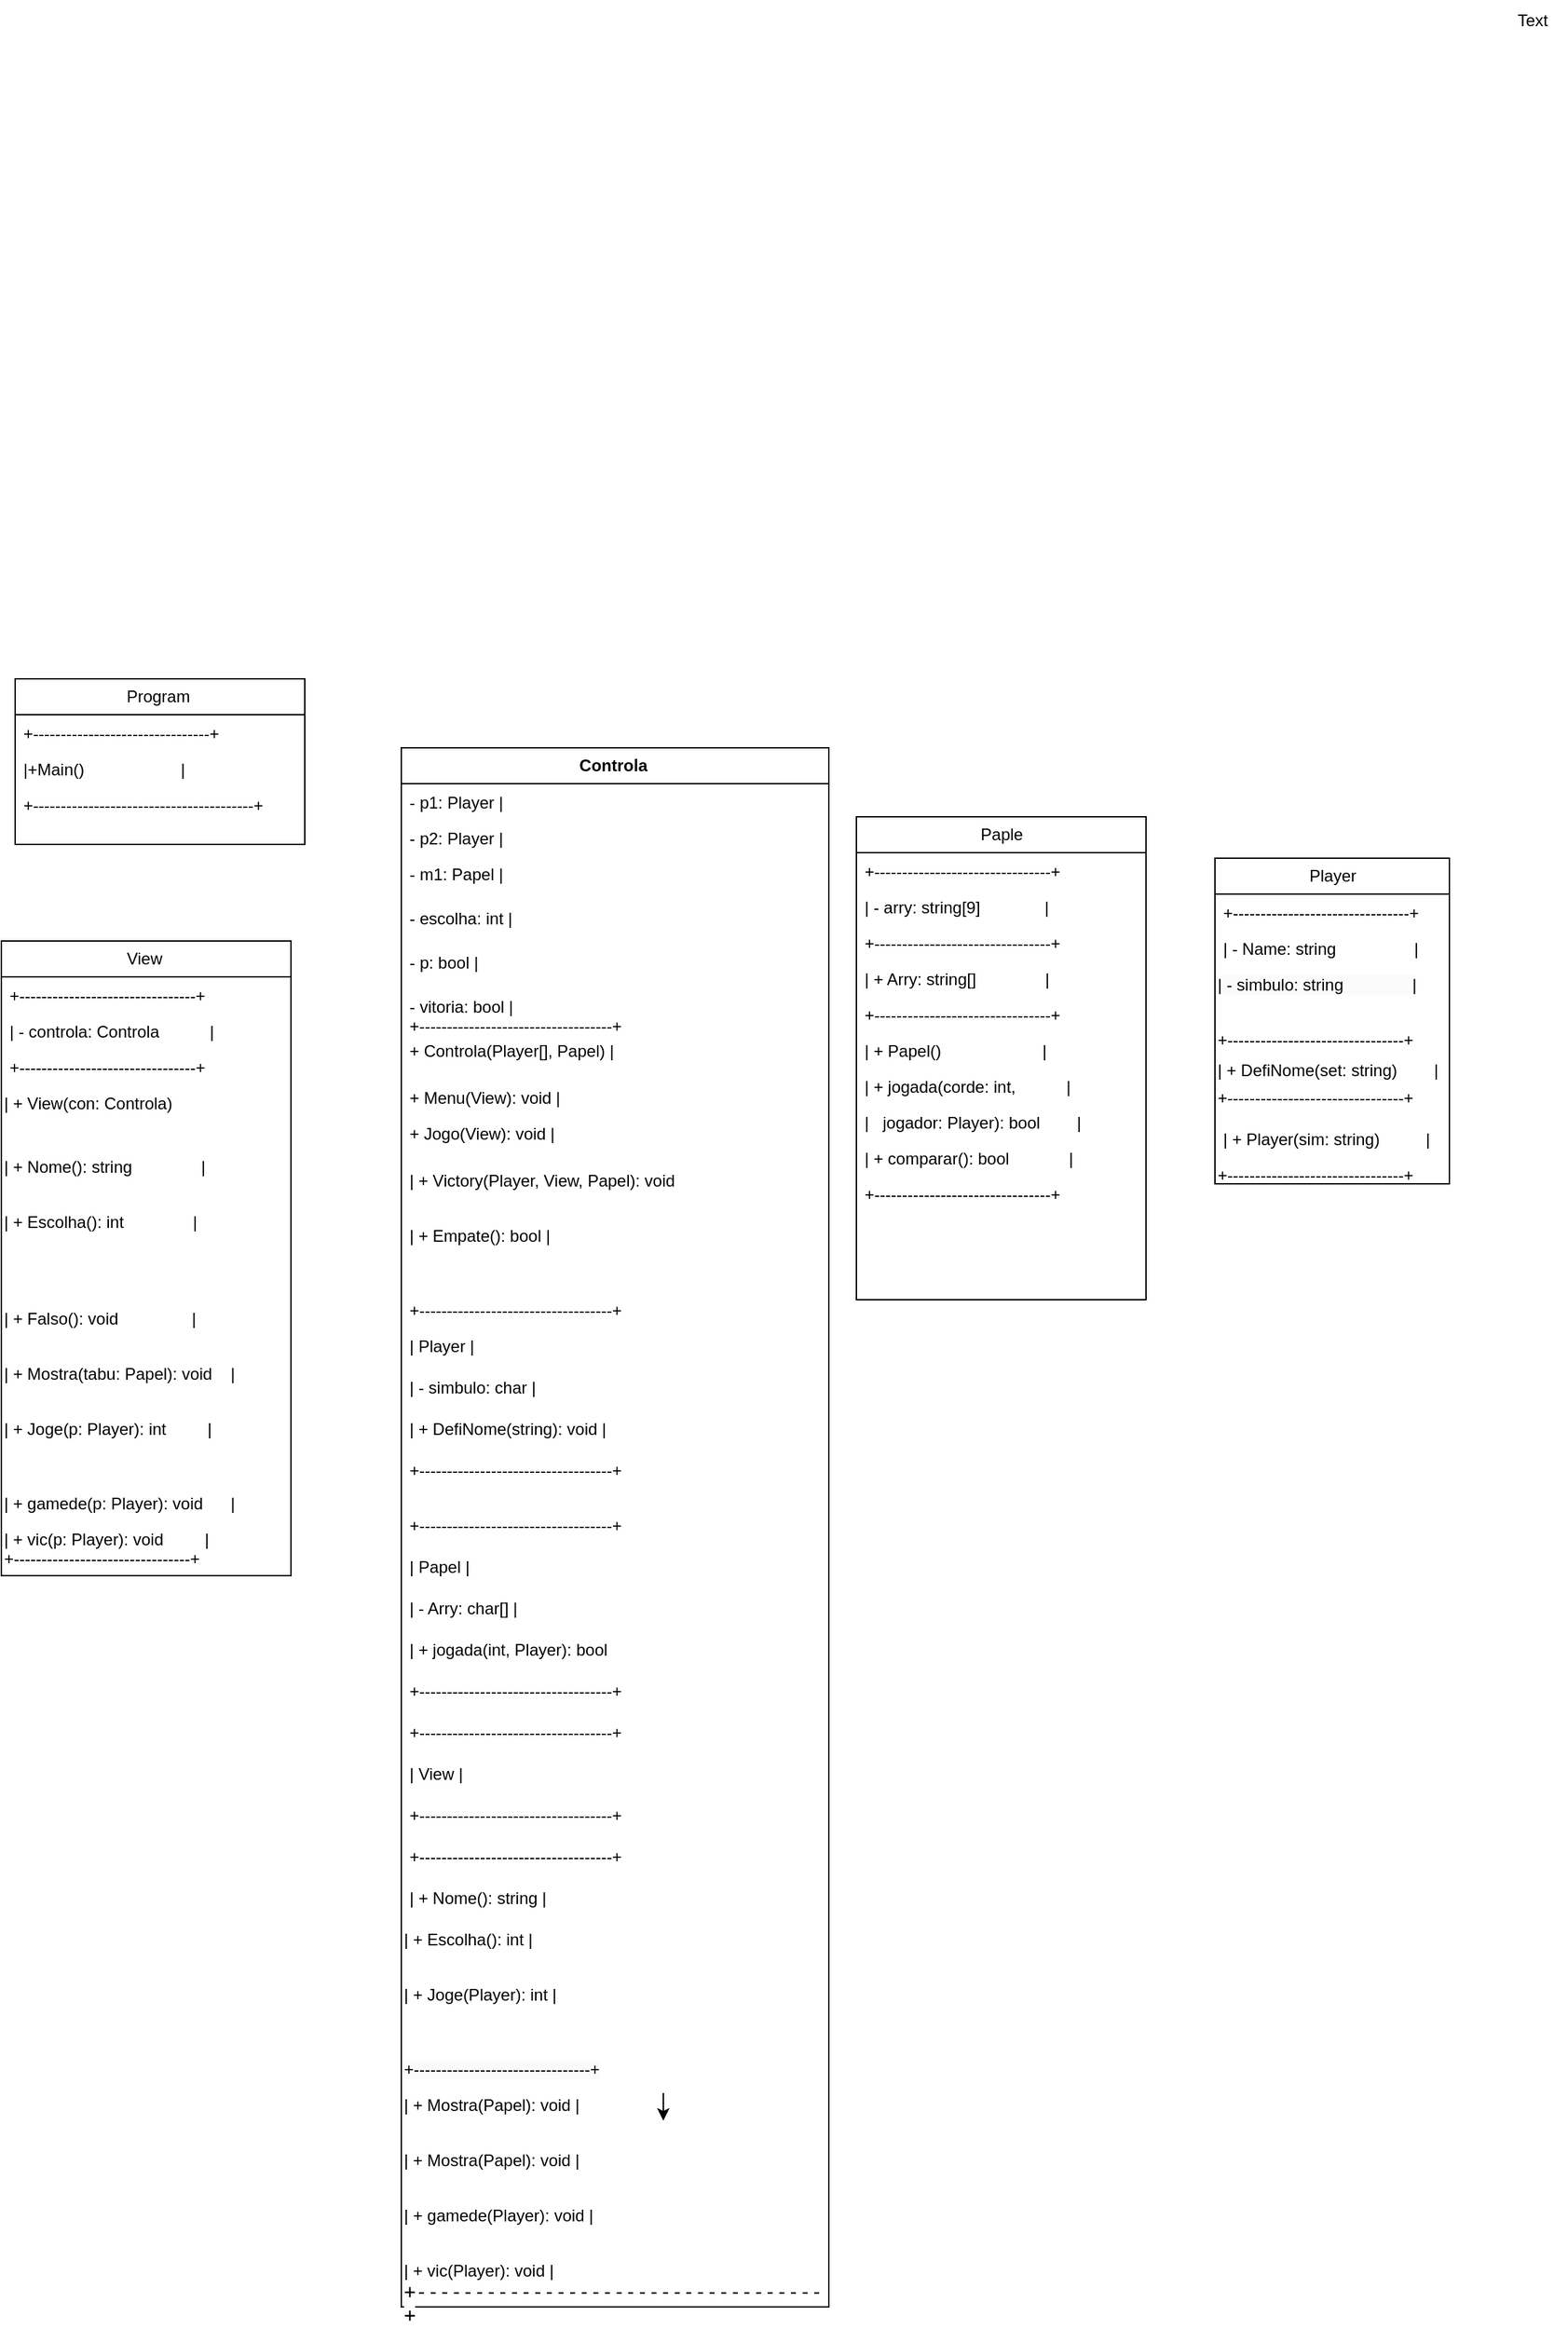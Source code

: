 <mxfile version="23.1.6" type="device">
  <diagram name="Página-1" id="Tpa8nJgiLnycy8y-Sa2b">
    <mxGraphModel dx="1867" dy="3171" grid="1" gridSize="10" guides="1" tooltips="1" connect="1" arrows="1" fold="1" page="1" pageScale="1" pageWidth="827" pageHeight="1169" math="0" shadow="0">
      <root>
        <mxCell id="0" />
        <mxCell id="1" parent="0" />
        <mxCell id="evB92wIl7mGRJdlGN25G-73" value="Controla&amp;nbsp;" style="swimlane;fontStyle=1;childLayout=stackLayout;horizontal=1;startSize=26;fillColor=none;horizontalStack=0;resizeParent=1;resizeParentMax=0;resizeLast=0;collapsible=1;marginBottom=0;html=1;" vertex="1" parent="1">
          <mxGeometry x="580" y="-640" width="310" height="1130" as="geometry" />
        </mxCell>
        <mxCell id="evB92wIl7mGRJdlGN25G-74" value="- p1: Player |" style="text;strokeColor=none;fillColor=none;align=left;verticalAlign=top;spacingLeft=4;spacingRight=4;overflow=hidden;rotatable=0;points=[[0,0.5],[1,0.5]];portConstraint=eastwest;whiteSpace=wrap;html=1;" vertex="1" parent="evB92wIl7mGRJdlGN25G-73">
          <mxGeometry y="26" width="310" height="26" as="geometry" />
        </mxCell>
        <mxCell id="evB92wIl7mGRJdlGN25G-75" value="- p2: Player |" style="text;strokeColor=none;fillColor=none;align=left;verticalAlign=top;spacingLeft=4;spacingRight=4;overflow=hidden;rotatable=0;points=[[0,0.5],[1,0.5]];portConstraint=eastwest;whiteSpace=wrap;html=1;" vertex="1" parent="evB92wIl7mGRJdlGN25G-73">
          <mxGeometry y="52" width="310" height="26" as="geometry" />
        </mxCell>
        <mxCell id="evB92wIl7mGRJdlGN25G-78" value="- m1: Papel |" style="text;strokeColor=none;fillColor=none;align=left;verticalAlign=top;spacingLeft=4;spacingRight=4;overflow=hidden;rotatable=0;points=[[0,0.5],[1,0.5]];portConstraint=eastwest;whiteSpace=wrap;html=1;" vertex="1" parent="evB92wIl7mGRJdlGN25G-73">
          <mxGeometry y="78" width="310" height="32" as="geometry" />
        </mxCell>
        <mxCell id="evB92wIl7mGRJdlGN25G-79" value="- escolha: int |" style="text;strokeColor=none;fillColor=none;align=left;verticalAlign=top;spacingLeft=4;spacingRight=4;overflow=hidden;rotatable=0;points=[[0,0.5],[1,0.5]];portConstraint=eastwest;whiteSpace=wrap;html=1;" vertex="1" parent="evB92wIl7mGRJdlGN25G-73">
          <mxGeometry y="110" width="310" height="32" as="geometry" />
        </mxCell>
        <mxCell id="evB92wIl7mGRJdlGN25G-80" value="- p: bool |" style="text;strokeColor=none;fillColor=none;align=left;verticalAlign=top;spacingLeft=4;spacingRight=4;overflow=hidden;rotatable=0;points=[[0,0.5],[1,0.5]];portConstraint=eastwest;whiteSpace=wrap;html=1;" vertex="1" parent="evB92wIl7mGRJdlGN25G-73">
          <mxGeometry y="142" width="310" height="32" as="geometry" />
        </mxCell>
        <mxCell id="evB92wIl7mGRJdlGN25G-77" value="- vitoria: bool |&lt;br&gt;+-----------------------------------+" style="text;strokeColor=none;fillColor=none;align=left;verticalAlign=top;spacingLeft=4;spacingRight=4;overflow=hidden;rotatable=0;points=[[0,0.5],[1,0.5]];portConstraint=eastwest;whiteSpace=wrap;html=1;" vertex="1" parent="evB92wIl7mGRJdlGN25G-73">
          <mxGeometry y="174" width="310" height="32" as="geometry" />
        </mxCell>
        <mxCell id="evB92wIl7mGRJdlGN25G-81" value="+ Controla(Player[], Papel) |" style="text;strokeColor=none;fillColor=none;align=left;verticalAlign=top;spacingLeft=4;spacingRight=4;overflow=hidden;rotatable=0;points=[[0,0.5],[1,0.5]];portConstraint=eastwest;whiteSpace=wrap;html=1;" vertex="1" parent="evB92wIl7mGRJdlGN25G-73">
          <mxGeometry y="206" width="310" height="34" as="geometry" />
        </mxCell>
        <mxCell id="evB92wIl7mGRJdlGN25G-83" value="+ Menu(View): void |" style="text;strokeColor=none;fillColor=none;align=left;verticalAlign=top;spacingLeft=4;spacingRight=4;overflow=hidden;rotatable=0;points=[[0,0.5],[1,0.5]];portConstraint=eastwest;whiteSpace=wrap;html=1;" vertex="1" parent="evB92wIl7mGRJdlGN25G-73">
          <mxGeometry y="240" width="310" height="26" as="geometry" />
        </mxCell>
        <mxCell id="evB92wIl7mGRJdlGN25G-84" value="+ Jogo(View): void |" style="text;strokeColor=none;fillColor=none;align=left;verticalAlign=top;spacingLeft=4;spacingRight=4;overflow=hidden;rotatable=0;points=[[0,0.5],[1,0.5]];portConstraint=eastwest;whiteSpace=wrap;html=1;" vertex="1" parent="evB92wIl7mGRJdlGN25G-73">
          <mxGeometry y="266" width="310" height="34" as="geometry" />
        </mxCell>
        <mxCell id="evB92wIl7mGRJdlGN25G-82" value="| + Victory(Player, View, Papel): void&amp;nbsp;" style="text;strokeColor=none;fillColor=none;align=left;verticalAlign=top;spacingLeft=4;spacingRight=4;overflow=hidden;rotatable=0;points=[[0,0.5],[1,0.5]];portConstraint=eastwest;whiteSpace=wrap;html=1;" vertex="1" parent="evB92wIl7mGRJdlGN25G-73">
          <mxGeometry y="300" width="310" height="40" as="geometry" />
        </mxCell>
        <mxCell id="evB92wIl7mGRJdlGN25G-86" value="| + Empate(): bool |" style="text;strokeColor=none;fillColor=none;align=left;verticalAlign=top;spacingLeft=4;spacingRight=4;overflow=hidden;rotatable=0;points=[[0,0.5],[1,0.5]];portConstraint=eastwest;whiteSpace=wrap;html=1;" vertex="1" parent="evB92wIl7mGRJdlGN25G-73">
          <mxGeometry y="340" width="310" height="54" as="geometry" />
        </mxCell>
        <mxCell id="evB92wIl7mGRJdlGN25G-85" value="+-----------------------------------+&lt;br style=&quot;border-color: var(--border-color); font-family: &amp;quot;Söhne Mono&amp;quot;, Monaco, &amp;quot;Andale Mono&amp;quot;, &amp;quot;Ubuntu Mono&amp;quot;, monospace; font-size: 14px;&quot;&gt;&lt;br style=&quot;border-color: var(--border-color); font-family: &amp;quot;Söhne Mono&amp;quot;, Monaco, &amp;quot;Andale Mono&amp;quot;, &amp;quot;Ubuntu Mono&amp;quot;, monospace; font-size: 14px;&quot;&gt;&lt;span style=&quot;font-family: &amp;quot;Söhne Mono&amp;quot;, Monaco, &amp;quot;Andale Mono&amp;quot;, &amp;quot;Ubuntu Mono&amp;quot;, monospace; font-size: 14px; background-color: rgb(255, 255, 255);&quot;&gt;+-----------------------------------+&lt;/span&gt;" style="text;strokeColor=none;fillColor=none;align=left;verticalAlign=top;spacingLeft=4;spacingRight=4;overflow=hidden;rotatable=0;points=[[0,0.5],[1,0.5]];portConstraint=eastwest;whiteSpace=wrap;html=1;" vertex="1" parent="evB92wIl7mGRJdlGN25G-73">
          <mxGeometry y="394" width="310" height="26" as="geometry" />
        </mxCell>
        <mxCell id="evB92wIl7mGRJdlGN25G-92" value="| Player |" style="text;strokeColor=none;fillColor=none;align=left;verticalAlign=top;spacingLeft=4;spacingRight=4;overflow=hidden;rotatable=0;points=[[0,0.5],[1,0.5]];portConstraint=eastwest;whiteSpace=wrap;html=1;" vertex="1" parent="evB92wIl7mGRJdlGN25G-73">
          <mxGeometry y="420" width="310" height="30" as="geometry" />
        </mxCell>
        <mxCell id="evB92wIl7mGRJdlGN25G-112" value="| - simbulo: char |" style="text;strokeColor=none;fillColor=none;align=left;verticalAlign=top;spacingLeft=4;spacingRight=4;overflow=hidden;rotatable=0;points=[[0,0.5],[1,0.5]];portConstraint=eastwest;whiteSpace=wrap;html=1;" vertex="1" parent="evB92wIl7mGRJdlGN25G-73">
          <mxGeometry y="450" width="310" height="30" as="geometry" />
        </mxCell>
        <mxCell id="evB92wIl7mGRJdlGN25G-109" value="| + DefiNome(string): void |" style="text;strokeColor=none;fillColor=none;align=left;verticalAlign=top;spacingLeft=4;spacingRight=4;overflow=hidden;rotatable=0;points=[[0,0.5],[1,0.5]];portConstraint=eastwest;whiteSpace=wrap;html=1;" vertex="1" parent="evB92wIl7mGRJdlGN25G-73">
          <mxGeometry y="480" width="310" height="30" as="geometry" />
        </mxCell>
        <mxCell id="evB92wIl7mGRJdlGN25G-87" value="+-----------------------------------+" style="text;strokeColor=none;fillColor=none;align=left;verticalAlign=top;spacingLeft=4;spacingRight=4;overflow=hidden;rotatable=0;points=[[0,0.5],[1,0.5]];portConstraint=eastwest;whiteSpace=wrap;html=1;" vertex="1" parent="evB92wIl7mGRJdlGN25G-73">
          <mxGeometry y="510" width="310" height="40" as="geometry" />
        </mxCell>
        <mxCell id="evB92wIl7mGRJdlGN25G-89" value="+-----------------------------------+" style="text;strokeColor=none;fillColor=none;align=left;verticalAlign=top;spacingLeft=4;spacingRight=4;overflow=hidden;rotatable=0;points=[[0,0.5],[1,0.5]];portConstraint=eastwest;whiteSpace=wrap;html=1;" vertex="1" parent="evB92wIl7mGRJdlGN25G-73">
          <mxGeometry y="550" width="310" height="30" as="geometry" />
        </mxCell>
        <mxCell id="evB92wIl7mGRJdlGN25G-110" value="| Papel |" style="text;strokeColor=none;fillColor=none;align=left;verticalAlign=top;spacingLeft=4;spacingRight=4;overflow=hidden;rotatable=0;points=[[0,0.5],[1,0.5]];portConstraint=eastwest;whiteSpace=wrap;html=1;" vertex="1" parent="evB92wIl7mGRJdlGN25G-73">
          <mxGeometry y="580" width="310" height="30" as="geometry" />
        </mxCell>
        <mxCell id="evB92wIl7mGRJdlGN25G-90" value="| - Arry: char[] |" style="text;strokeColor=none;fillColor=none;align=left;verticalAlign=top;spacingLeft=4;spacingRight=4;overflow=hidden;rotatable=0;points=[[0,0.5],[1,0.5]];portConstraint=eastwest;whiteSpace=wrap;html=1;" vertex="1" parent="evB92wIl7mGRJdlGN25G-73">
          <mxGeometry y="610" width="310" height="30" as="geometry" />
        </mxCell>
        <mxCell id="evB92wIl7mGRJdlGN25G-76" value="| + jogada(int, Player): bool&amp;nbsp;" style="text;strokeColor=none;fillColor=none;align=left;verticalAlign=top;spacingLeft=4;spacingRight=4;overflow=hidden;rotatable=0;points=[[0,0.5],[1,0.5]];portConstraint=eastwest;whiteSpace=wrap;html=1;" vertex="1" parent="evB92wIl7mGRJdlGN25G-73">
          <mxGeometry y="640" width="310" height="30" as="geometry" />
        </mxCell>
        <mxCell id="evB92wIl7mGRJdlGN25G-88" value="+-----------------------------------+" style="text;strokeColor=none;fillColor=none;align=left;verticalAlign=top;spacingLeft=4;spacingRight=4;overflow=hidden;rotatable=0;points=[[0,0.5],[1,0.5]];portConstraint=eastwest;whiteSpace=wrap;html=1;" vertex="1" parent="evB92wIl7mGRJdlGN25G-73">
          <mxGeometry y="670" width="310" height="30" as="geometry" />
        </mxCell>
        <mxCell id="evB92wIl7mGRJdlGN25G-91" value="+-----------------------------------+" style="text;strokeColor=none;fillColor=none;align=left;verticalAlign=top;spacingLeft=4;spacingRight=4;overflow=hidden;rotatable=0;points=[[0,0.5],[1,0.5]];portConstraint=eastwest;whiteSpace=wrap;html=1;" vertex="1" parent="evB92wIl7mGRJdlGN25G-73">
          <mxGeometry y="700" width="310" height="30" as="geometry" />
        </mxCell>
        <mxCell id="evB92wIl7mGRJdlGN25G-93" value="| View |" style="text;strokeColor=none;fillColor=none;align=left;verticalAlign=top;spacingLeft=4;spacingRight=4;overflow=hidden;rotatable=0;points=[[0,0.5],[1,0.5]];portConstraint=eastwest;whiteSpace=wrap;html=1;" vertex="1" parent="evB92wIl7mGRJdlGN25G-73">
          <mxGeometry y="730" width="310" height="30" as="geometry" />
        </mxCell>
        <mxCell id="evB92wIl7mGRJdlGN25G-113" value="+-----------------------------------+" style="text;strokeColor=none;fillColor=none;align=left;verticalAlign=top;spacingLeft=4;spacingRight=4;overflow=hidden;rotatable=0;points=[[0,0.5],[1,0.5]];portConstraint=eastwest;whiteSpace=wrap;html=1;" vertex="1" parent="evB92wIl7mGRJdlGN25G-73">
          <mxGeometry y="760" width="310" height="30" as="geometry" />
        </mxCell>
        <mxCell id="evB92wIl7mGRJdlGN25G-111" value="+-----------------------------------+" style="text;strokeColor=none;fillColor=none;align=left;verticalAlign=top;spacingLeft=4;spacingRight=4;overflow=hidden;rotatable=0;points=[[0,0.5],[1,0.5]];portConstraint=eastwest;whiteSpace=wrap;html=1;" vertex="1" parent="evB92wIl7mGRJdlGN25G-73">
          <mxGeometry y="790" width="310" height="30" as="geometry" />
        </mxCell>
        <mxCell id="evB92wIl7mGRJdlGN25G-114" value="| + Nome(): string |" style="text;strokeColor=none;fillColor=none;align=left;verticalAlign=top;spacingLeft=4;spacingRight=4;overflow=hidden;rotatable=0;points=[[0,0.5],[1,0.5]];portConstraint=eastwest;whiteSpace=wrap;html=1;" vertex="1" parent="evB92wIl7mGRJdlGN25G-73">
          <mxGeometry y="820" width="310" height="30" as="geometry" />
        </mxCell>
        <mxCell id="evB92wIl7mGRJdlGN25G-94" value="| + Escolha(): int |" style="text;whiteSpace=wrap;html=1;" vertex="1" parent="evB92wIl7mGRJdlGN25G-73">
          <mxGeometry y="850" width="310" height="40" as="geometry" />
        </mxCell>
        <mxCell id="evB92wIl7mGRJdlGN25G-116" value="| + Joge(Player): int |" style="text;whiteSpace=wrap;html=1;" vertex="1" parent="evB92wIl7mGRJdlGN25G-73">
          <mxGeometry y="890" width="310" height="40" as="geometry" />
        </mxCell>
        <mxCell id="evB92wIl7mGRJdlGN25G-129" value="&#xa;&lt;span style=&quot;color: rgb(0, 0, 0); font-family: Helvetica; font-size: 12px; font-style: normal; font-variant-ligatures: normal; font-variant-caps: normal; font-weight: 400; letter-spacing: normal; orphans: 2; text-align: left; text-indent: 0px; text-transform: none; widows: 2; word-spacing: 0px; -webkit-text-stroke-width: 0px; background-color: rgb(251, 251, 251); text-decoration-thickness: initial; text-decoration-style: initial; text-decoration-color: initial; float: none; display: inline !important;&quot;&gt;+--------------------------------+&lt;/span&gt;&lt;br style=&quot;border-color: var(--border-color); padding: 0px; margin: 0px; color: rgb(0, 0, 0); font-family: Helvetica; font-size: 12px; font-style: normal; font-variant-ligatures: normal; font-variant-caps: normal; font-weight: 400; letter-spacing: normal; orphans: 2; text-align: left; text-indent: 0px; text-transform: none; widows: 2; word-spacing: 0px; -webkit-text-stroke-width: 0px; background-color: rgb(251, 251, 251); text-decoration-thickness: initial; text-decoration-style: initial; text-decoration-color: initial;&quot;&gt;&#xa;&#xa;" style="text;whiteSpace=wrap;html=1;" vertex="1" parent="evB92wIl7mGRJdlGN25G-73">
          <mxGeometry y="930" width="310" height="40" as="geometry" />
        </mxCell>
        <mxCell id="evB92wIl7mGRJdlGN25G-130" value="| + Mostra(Papel): void |" style="text;whiteSpace=wrap;html=1;" vertex="1" parent="evB92wIl7mGRJdlGN25G-73">
          <mxGeometry y="970" width="310" height="40" as="geometry" />
        </mxCell>
        <mxCell id="evB92wIl7mGRJdlGN25G-120" value="| + Mostra(Papel): void |" style="text;whiteSpace=wrap;html=1;" vertex="1" parent="evB92wIl7mGRJdlGN25G-73">
          <mxGeometry y="1010" width="310" height="40" as="geometry" />
        </mxCell>
        <mxCell id="evB92wIl7mGRJdlGN25G-118" value="| + gamede(Player): void |" style="text;whiteSpace=wrap;html=1;" vertex="1" parent="evB92wIl7mGRJdlGN25G-73">
          <mxGeometry y="1050" width="310" height="40" as="geometry" />
        </mxCell>
        <mxCell id="evB92wIl7mGRJdlGN25G-119" value="| + vic(Player): void |&lt;br style=&quot;border-color: var(--border-color); font-family: &amp;quot;Söhne Mono&amp;quot;, Monaco, &amp;quot;Andale Mono&amp;quot;, &amp;quot;Ubuntu Mono&amp;quot;, monospace; font-size: 14px;&quot;&gt;&lt;span style=&quot;font-family: &amp;quot;Söhne Mono&amp;quot;, Monaco, &amp;quot;Andale Mono&amp;quot;, &amp;quot;Ubuntu Mono&amp;quot;, monospace; font-size: 14px; background-color: rgb(255, 255, 255);&quot;&gt;+-----------------------------------+&lt;/span&gt;" style="text;whiteSpace=wrap;html=1;" vertex="1" parent="evB92wIl7mGRJdlGN25G-73">
          <mxGeometry y="1090" width="310" height="40" as="geometry" />
        </mxCell>
        <mxCell id="evB92wIl7mGRJdlGN25G-122" style="edgeStyle=orthogonalEdgeStyle;rounded=0;orthogonalLoop=1;jettySize=auto;html=1;" edge="1" parent="1">
          <mxGeometry relative="1" as="geometry">
            <mxPoint x="770" y="335" as="sourcePoint" />
            <mxPoint x="770" y="355" as="targetPoint" />
          </mxGeometry>
        </mxCell>
        <mxCell id="evB92wIl7mGRJdlGN25G-123" value="View&amp;nbsp;" style="swimlane;fontStyle=0;childLayout=stackLayout;horizontal=1;startSize=26;fillColor=none;horizontalStack=0;resizeParent=1;resizeParentMax=0;resizeLast=0;collapsible=1;marginBottom=0;html=1;" vertex="1" parent="1">
          <mxGeometry x="290" y="-500" width="210" height="460" as="geometry" />
        </mxCell>
        <mxCell id="evB92wIl7mGRJdlGN25G-124" value="+--------------------------------+" style="text;strokeColor=none;fillColor=none;align=left;verticalAlign=top;spacingLeft=4;spacingRight=4;overflow=hidden;rotatable=0;points=[[0,0.5],[1,0.5]];portConstraint=eastwest;whiteSpace=wrap;html=1;" vertex="1" parent="evB92wIl7mGRJdlGN25G-123">
          <mxGeometry y="26" width="210" height="26" as="geometry" />
        </mxCell>
        <mxCell id="evB92wIl7mGRJdlGN25G-125" value="| - controla: Controla&amp;nbsp; &amp;nbsp; &amp;nbsp; &amp;nbsp; &amp;nbsp; &amp;nbsp;|" style="text;strokeColor=none;fillColor=none;align=left;verticalAlign=top;spacingLeft=4;spacingRight=4;overflow=hidden;rotatable=0;points=[[0,0.5],[1,0.5]];portConstraint=eastwest;whiteSpace=wrap;html=1;" vertex="1" parent="evB92wIl7mGRJdlGN25G-123">
          <mxGeometry y="52" width="210" height="26" as="geometry" />
        </mxCell>
        <mxCell id="evB92wIl7mGRJdlGN25G-126" value="+--------------------------------+" style="text;strokeColor=none;fillColor=none;align=left;verticalAlign=top;spacingLeft=4;spacingRight=4;overflow=hidden;rotatable=0;points=[[0,0.5],[1,0.5]];portConstraint=eastwest;whiteSpace=wrap;html=1;" vertex="1" parent="evB92wIl7mGRJdlGN25G-123">
          <mxGeometry y="78" width="210" height="26" as="geometry" />
        </mxCell>
        <mxCell id="evB92wIl7mGRJdlGN25G-127" value="| + View(con: Controla)" style="text;whiteSpace=wrap;html=1;" vertex="1" parent="evB92wIl7mGRJdlGN25G-123">
          <mxGeometry y="104" width="210" height="26" as="geometry" />
        </mxCell>
        <mxCell id="evB92wIl7mGRJdlGN25G-128" value="&lt;br&gt;&lt;div&gt;&lt;br/&gt;&lt;/div&gt;" style="text;whiteSpace=wrap;html=1;" vertex="1" parent="evB92wIl7mGRJdlGN25G-123">
          <mxGeometry y="130" width="210" height="20" as="geometry" />
        </mxCell>
        <mxCell id="evB92wIl7mGRJdlGN25G-131" value="| + Nome(): string&amp;nbsp; &amp;nbsp; &amp;nbsp; &amp;nbsp; &amp;nbsp; &amp;nbsp; &amp;nbsp; &amp;nbsp;|" style="text;whiteSpace=wrap;html=1;" vertex="1" parent="evB92wIl7mGRJdlGN25G-123">
          <mxGeometry y="150" width="210" height="40" as="geometry" />
        </mxCell>
        <mxCell id="evB92wIl7mGRJdlGN25G-134" value="| + Escolha(): int&amp;nbsp; &amp;nbsp; &amp;nbsp; &amp;nbsp; &amp;nbsp; &amp;nbsp; &amp;nbsp; &amp;nbsp;|" style="text;whiteSpace=wrap;html=1;" vertex="1" parent="evB92wIl7mGRJdlGN25G-123">
          <mxGeometry y="190" width="210" height="70" as="geometry" />
        </mxCell>
        <mxCell id="evB92wIl7mGRJdlGN25G-132" value="| + Falso(): void&amp;nbsp; &amp;nbsp; &amp;nbsp; &amp;nbsp; &amp;nbsp; &amp;nbsp; &amp;nbsp; &amp;nbsp; |" style="text;whiteSpace=wrap;html=1;" vertex="1" parent="evB92wIl7mGRJdlGN25G-123">
          <mxGeometry y="260" width="210" height="40" as="geometry" />
        </mxCell>
        <mxCell id="evB92wIl7mGRJdlGN25G-136" value="| + Mostra(tabu: Papel): void&amp;nbsp; &amp;nbsp; |" style="text;whiteSpace=wrap;html=1;" vertex="1" parent="evB92wIl7mGRJdlGN25G-123">
          <mxGeometry y="300" width="210" height="40" as="geometry" />
        </mxCell>
        <mxCell id="evB92wIl7mGRJdlGN25G-137" value="| + Joge(p: Player): int&amp;nbsp; &amp;nbsp; &amp;nbsp; &amp;nbsp; &amp;nbsp;|" style="text;whiteSpace=wrap;html=1;" vertex="1" parent="evB92wIl7mGRJdlGN25G-123">
          <mxGeometry y="340" width="210" height="40" as="geometry" />
        </mxCell>
        <mxCell id="evB92wIl7mGRJdlGN25G-135" value="&lt;br&gt;| + gamede(p: Player): void&amp;nbsp; &amp;nbsp; &amp;nbsp; |&lt;br style=&quot;border-color: var(--border-color); padding: 0px; margin: 0px;&quot;&gt;" style="text;whiteSpace=wrap;html=1;" vertex="1" parent="evB92wIl7mGRJdlGN25G-123">
          <mxGeometry y="380" width="210" height="40" as="geometry" />
        </mxCell>
        <mxCell id="evB92wIl7mGRJdlGN25G-138" value="| + vic(p: Player): void&amp;nbsp; &amp;nbsp; &amp;nbsp; &amp;nbsp; &amp;nbsp;|&lt;br&gt;+--------------------------------+" style="text;whiteSpace=wrap;html=1;" vertex="1" parent="evB92wIl7mGRJdlGN25G-123">
          <mxGeometry y="420" width="210" height="40" as="geometry" />
        </mxCell>
        <mxCell id="evB92wIl7mGRJdlGN25G-141" value="Text" style="text;html=1;align=center;verticalAlign=middle;resizable=0;points=[];autosize=1;strokeColor=none;fillColor=none;" vertex="1" parent="1">
          <mxGeometry x="1375" y="-1182" width="50" height="30" as="geometry" />
        </mxCell>
        <mxCell id="evB92wIl7mGRJdlGN25G-142" value="Paple" style="swimlane;fontStyle=0;childLayout=stackLayout;horizontal=1;startSize=26;fillColor=none;horizontalStack=0;resizeParent=1;resizeParentMax=0;resizeLast=0;collapsible=1;marginBottom=0;html=1;" vertex="1" parent="1">
          <mxGeometry x="910" y="-590" width="210" height="350" as="geometry" />
        </mxCell>
        <mxCell id="evB92wIl7mGRJdlGN25G-143" value="+--------------------------------+" style="text;strokeColor=none;fillColor=none;align=left;verticalAlign=top;spacingLeft=4;spacingRight=4;overflow=hidden;rotatable=0;points=[[0,0.5],[1,0.5]];portConstraint=eastwest;whiteSpace=wrap;html=1;" vertex="1" parent="evB92wIl7mGRJdlGN25G-142">
          <mxGeometry y="26" width="210" height="26" as="geometry" />
        </mxCell>
        <mxCell id="evB92wIl7mGRJdlGN25G-144" value="| - arry: string[9]&amp;nbsp; &amp;nbsp; &amp;nbsp; &amp;nbsp; &amp;nbsp; &amp;nbsp; &amp;nbsp; |" style="text;strokeColor=none;fillColor=none;align=left;verticalAlign=top;spacingLeft=4;spacingRight=4;overflow=hidden;rotatable=0;points=[[0,0.5],[1,0.5]];portConstraint=eastwest;whiteSpace=wrap;html=1;" vertex="1" parent="evB92wIl7mGRJdlGN25G-142">
          <mxGeometry y="52" width="210" height="26" as="geometry" />
        </mxCell>
        <mxCell id="evB92wIl7mGRJdlGN25G-152" value="+--------------------------------+" style="text;strokeColor=none;fillColor=none;align=left;verticalAlign=top;spacingLeft=4;spacingRight=4;overflow=hidden;rotatable=0;points=[[0,0.5],[1,0.5]];portConstraint=eastwest;whiteSpace=wrap;html=1;" vertex="1" parent="evB92wIl7mGRJdlGN25G-142">
          <mxGeometry y="78" width="210" height="26" as="geometry" />
        </mxCell>
        <mxCell id="evB92wIl7mGRJdlGN25G-149" value="| + Arry: string[]&amp;nbsp; &amp;nbsp; &amp;nbsp; &amp;nbsp; &amp;nbsp; &amp;nbsp; &amp;nbsp; &amp;nbsp;|" style="text;strokeColor=none;fillColor=none;align=left;verticalAlign=top;spacingLeft=4;spacingRight=4;overflow=hidden;rotatable=0;points=[[0,0.5],[1,0.5]];portConstraint=eastwest;whiteSpace=wrap;html=1;" vertex="1" parent="evB92wIl7mGRJdlGN25G-142">
          <mxGeometry y="104" width="210" height="26" as="geometry" />
        </mxCell>
        <mxCell id="evB92wIl7mGRJdlGN25G-154" value="+--------------------------------+" style="text;strokeColor=none;fillColor=none;align=left;verticalAlign=top;spacingLeft=4;spacingRight=4;overflow=hidden;rotatable=0;points=[[0,0.5],[1,0.5]];portConstraint=eastwest;whiteSpace=wrap;html=1;" vertex="1" parent="evB92wIl7mGRJdlGN25G-142">
          <mxGeometry y="130" width="210" height="26" as="geometry" />
        </mxCell>
        <mxCell id="evB92wIl7mGRJdlGN25G-153" value="| + Papel()&amp;nbsp; &amp;nbsp; &amp;nbsp; &amp;nbsp; &amp;nbsp; &amp;nbsp; &amp;nbsp; &amp;nbsp; &amp;nbsp; &amp;nbsp; &amp;nbsp; |" style="text;strokeColor=none;fillColor=none;align=left;verticalAlign=top;spacingLeft=4;spacingRight=4;overflow=hidden;rotatable=0;points=[[0,0.5],[1,0.5]];portConstraint=eastwest;whiteSpace=wrap;html=1;" vertex="1" parent="evB92wIl7mGRJdlGN25G-142">
          <mxGeometry y="156" width="210" height="26" as="geometry" />
        </mxCell>
        <mxCell id="evB92wIl7mGRJdlGN25G-146" value="| + jogada(corde: int,&amp;nbsp; &amp;nbsp; &amp;nbsp; &amp;nbsp; &amp;nbsp; &amp;nbsp;|" style="text;strokeColor=none;fillColor=none;align=left;verticalAlign=top;spacingLeft=4;spacingRight=4;overflow=hidden;rotatable=0;points=[[0,0.5],[1,0.5]];portConstraint=eastwest;whiteSpace=wrap;html=1;" vertex="1" parent="evB92wIl7mGRJdlGN25G-142">
          <mxGeometry y="182" width="210" height="26" as="geometry" />
        </mxCell>
        <mxCell id="evB92wIl7mGRJdlGN25G-150" value="|&amp;nbsp; &amp;nbsp;jogador: Player): bool&amp;nbsp; &amp;nbsp; &amp;nbsp; &amp;nbsp; |" style="text;strokeColor=none;fillColor=none;align=left;verticalAlign=top;spacingLeft=4;spacingRight=4;overflow=hidden;rotatable=0;points=[[0,0.5],[1,0.5]];portConstraint=eastwest;whiteSpace=wrap;html=1;" vertex="1" parent="evB92wIl7mGRJdlGN25G-142">
          <mxGeometry y="208" width="210" height="26" as="geometry" />
        </mxCell>
        <mxCell id="evB92wIl7mGRJdlGN25G-148" value="| + comparar(): bool&amp;nbsp; &amp;nbsp; &amp;nbsp; &amp;nbsp; &amp;nbsp; &amp;nbsp; &amp;nbsp;|" style="text;strokeColor=none;fillColor=none;align=left;verticalAlign=top;spacingLeft=4;spacingRight=4;overflow=hidden;rotatable=0;points=[[0,0.5],[1,0.5]];portConstraint=eastwest;whiteSpace=wrap;html=1;" vertex="1" parent="evB92wIl7mGRJdlGN25G-142">
          <mxGeometry y="234" width="210" height="26" as="geometry" />
        </mxCell>
        <mxCell id="evB92wIl7mGRJdlGN25G-147" value="+--------------------------------+" style="text;strokeColor=none;fillColor=none;align=left;verticalAlign=top;spacingLeft=4;spacingRight=4;overflow=hidden;rotatable=0;points=[[0,0.5],[1,0.5]];portConstraint=eastwest;whiteSpace=wrap;html=1;" vertex="1" parent="evB92wIl7mGRJdlGN25G-142">
          <mxGeometry y="260" width="210" height="90" as="geometry" />
        </mxCell>
        <mxCell id="evB92wIl7mGRJdlGN25G-162" value="Player" style="swimlane;fontStyle=0;childLayout=stackLayout;horizontal=1;startSize=26;fillColor=none;horizontalStack=0;resizeParent=1;resizeParentMax=0;resizeLast=0;collapsible=1;marginBottom=0;html=1;" vertex="1" parent="1">
          <mxGeometry x="1170" y="-560" width="170" height="236" as="geometry" />
        </mxCell>
        <mxCell id="evB92wIl7mGRJdlGN25G-164" value="+--------------------------------+" style="text;strokeColor=none;fillColor=none;align=left;verticalAlign=top;spacingLeft=4;spacingRight=4;overflow=hidden;rotatable=0;points=[[0,0.5],[1,0.5]];portConstraint=eastwest;whiteSpace=wrap;html=1;" vertex="1" parent="evB92wIl7mGRJdlGN25G-162">
          <mxGeometry y="26" width="170" height="26" as="geometry" />
        </mxCell>
        <mxCell id="evB92wIl7mGRJdlGN25G-165" value="| - Name: string&amp;nbsp; &amp;nbsp; &amp;nbsp; &amp;nbsp; &amp;nbsp; &amp;nbsp; &amp;nbsp; &amp;nbsp; &amp;nbsp;|" style="text;strokeColor=none;fillColor=none;align=left;verticalAlign=top;spacingLeft=4;spacingRight=4;overflow=hidden;rotatable=0;points=[[0,0.5],[1,0.5]];portConstraint=eastwest;whiteSpace=wrap;html=1;" vertex="1" parent="evB92wIl7mGRJdlGN25G-162">
          <mxGeometry y="52" width="170" height="26" as="geometry" />
        </mxCell>
        <mxCell id="evB92wIl7mGRJdlGN25G-170" value="&lt;span style=&quot;color: rgb(0, 0, 0); font-family: Helvetica; font-size: 12px; font-style: normal; font-variant-ligatures: normal; font-variant-caps: normal; font-weight: 400; letter-spacing: normal; orphans: 2; text-align: left; text-indent: 0px; text-transform: none; widows: 2; word-spacing: 0px; -webkit-text-stroke-width: 0px; background-color: rgb(251, 251, 251); text-decoration-thickness: initial; text-decoration-style: initial; text-decoration-color: initial; float: none; display: inline !important;&quot;&gt;| - simbulo: string&amp;nbsp; &amp;nbsp; &amp;nbsp; &amp;nbsp; &amp;nbsp; &amp;nbsp; &amp;nbsp; &amp;nbsp;|&lt;/span&gt;&lt;br style=&quot;border-color: var(--border-color); padding: 0px; margin: 0px; color: rgb(0, 0, 0); font-family: Helvetica; font-size: 12px; font-style: normal; font-variant-ligatures: normal; font-variant-caps: normal; font-weight: 400; letter-spacing: normal; orphans: 2; text-align: left; text-indent: 0px; text-transform: none; widows: 2; word-spacing: 0px; -webkit-text-stroke-width: 0px; background-color: rgb(251, 251, 251); text-decoration-thickness: initial; text-decoration-style: initial; text-decoration-color: initial;&quot;&gt;" style="text;whiteSpace=wrap;html=1;" vertex="1" parent="evB92wIl7mGRJdlGN25G-162">
          <mxGeometry y="78" width="170" height="40" as="geometry" />
        </mxCell>
        <mxCell id="evB92wIl7mGRJdlGN25G-169" value="+--------------------------------+" style="text;whiteSpace=wrap;html=1;" vertex="1" parent="evB92wIl7mGRJdlGN25G-162">
          <mxGeometry y="118" width="170" height="22" as="geometry" />
        </mxCell>
        <mxCell id="evB92wIl7mGRJdlGN25G-167" value="| + DefiNome(set: string)&amp;nbsp; &amp;nbsp; &amp;nbsp; &amp;nbsp; |" style="text;whiteSpace=wrap;html=1;" vertex="1" parent="evB92wIl7mGRJdlGN25G-162">
          <mxGeometry y="140" width="170" height="20" as="geometry" />
        </mxCell>
        <mxCell id="evB92wIl7mGRJdlGN25G-168" value="+--------------------------------+" style="text;whiteSpace=wrap;html=1;" vertex="1" parent="evB92wIl7mGRJdlGN25G-162">
          <mxGeometry y="160" width="170" height="30" as="geometry" />
        </mxCell>
        <mxCell id="evB92wIl7mGRJdlGN25G-163" value="| + Player(sim: string)&amp;nbsp; &amp;nbsp; &amp;nbsp; &amp;nbsp; &amp;nbsp; |" style="text;strokeColor=none;fillColor=none;align=left;verticalAlign=top;spacingLeft=4;spacingRight=4;overflow=hidden;rotatable=0;points=[[0,0.5],[1,0.5]];portConstraint=eastwest;whiteSpace=wrap;html=1;" vertex="1" parent="evB92wIl7mGRJdlGN25G-162">
          <mxGeometry y="190" width="170" height="26" as="geometry" />
        </mxCell>
        <mxCell id="evB92wIl7mGRJdlGN25G-171" value="+--------------------------------+" style="text;whiteSpace=wrap;html=1;" vertex="1" parent="evB92wIl7mGRJdlGN25G-162">
          <mxGeometry y="216" width="170" height="20" as="geometry" />
        </mxCell>
        <mxCell id="evB92wIl7mGRJdlGN25G-175" value="Program&amp;nbsp;" style="swimlane;fontStyle=0;childLayout=stackLayout;horizontal=1;startSize=26;fillColor=none;horizontalStack=0;resizeParent=1;resizeParentMax=0;resizeLast=0;collapsible=1;marginBottom=0;html=1;" vertex="1" parent="1">
          <mxGeometry x="300" y="-690" width="210" height="120" as="geometry" />
        </mxCell>
        <mxCell id="evB92wIl7mGRJdlGN25G-176" value="+--------------------------------+" style="text;strokeColor=none;fillColor=none;align=left;verticalAlign=top;spacingLeft=4;spacingRight=4;overflow=hidden;rotatable=0;points=[[0,0.5],[1,0.5]];portConstraint=eastwest;whiteSpace=wrap;html=1;" vertex="1" parent="evB92wIl7mGRJdlGN25G-175">
          <mxGeometry y="26" width="210" height="26" as="geometry" />
        </mxCell>
        <mxCell id="evB92wIl7mGRJdlGN25G-177" value="|+Main()&amp;nbsp; &amp;nbsp; &amp;nbsp; &amp;nbsp; &amp;nbsp; &amp;nbsp; &amp;nbsp; &amp;nbsp; &amp;nbsp; &amp;nbsp; &amp;nbsp;|" style="text;strokeColor=none;fillColor=none;align=left;verticalAlign=top;spacingLeft=4;spacingRight=4;overflow=hidden;rotatable=0;points=[[0,0.5],[1,0.5]];portConstraint=eastwest;whiteSpace=wrap;html=1;" vertex="1" parent="evB92wIl7mGRJdlGN25G-175">
          <mxGeometry y="52" width="210" height="26" as="geometry" />
        </mxCell>
        <mxCell id="evB92wIl7mGRJdlGN25G-178" value="+----------------------------------------+" style="text;strokeColor=none;fillColor=none;align=left;verticalAlign=top;spacingLeft=4;spacingRight=4;overflow=hidden;rotatable=0;points=[[0,0.5],[1,0.5]];portConstraint=eastwest;whiteSpace=wrap;html=1;" vertex="1" parent="evB92wIl7mGRJdlGN25G-175">
          <mxGeometry y="78" width="210" height="42" as="geometry" />
        </mxCell>
      </root>
    </mxGraphModel>
  </diagram>
</mxfile>
